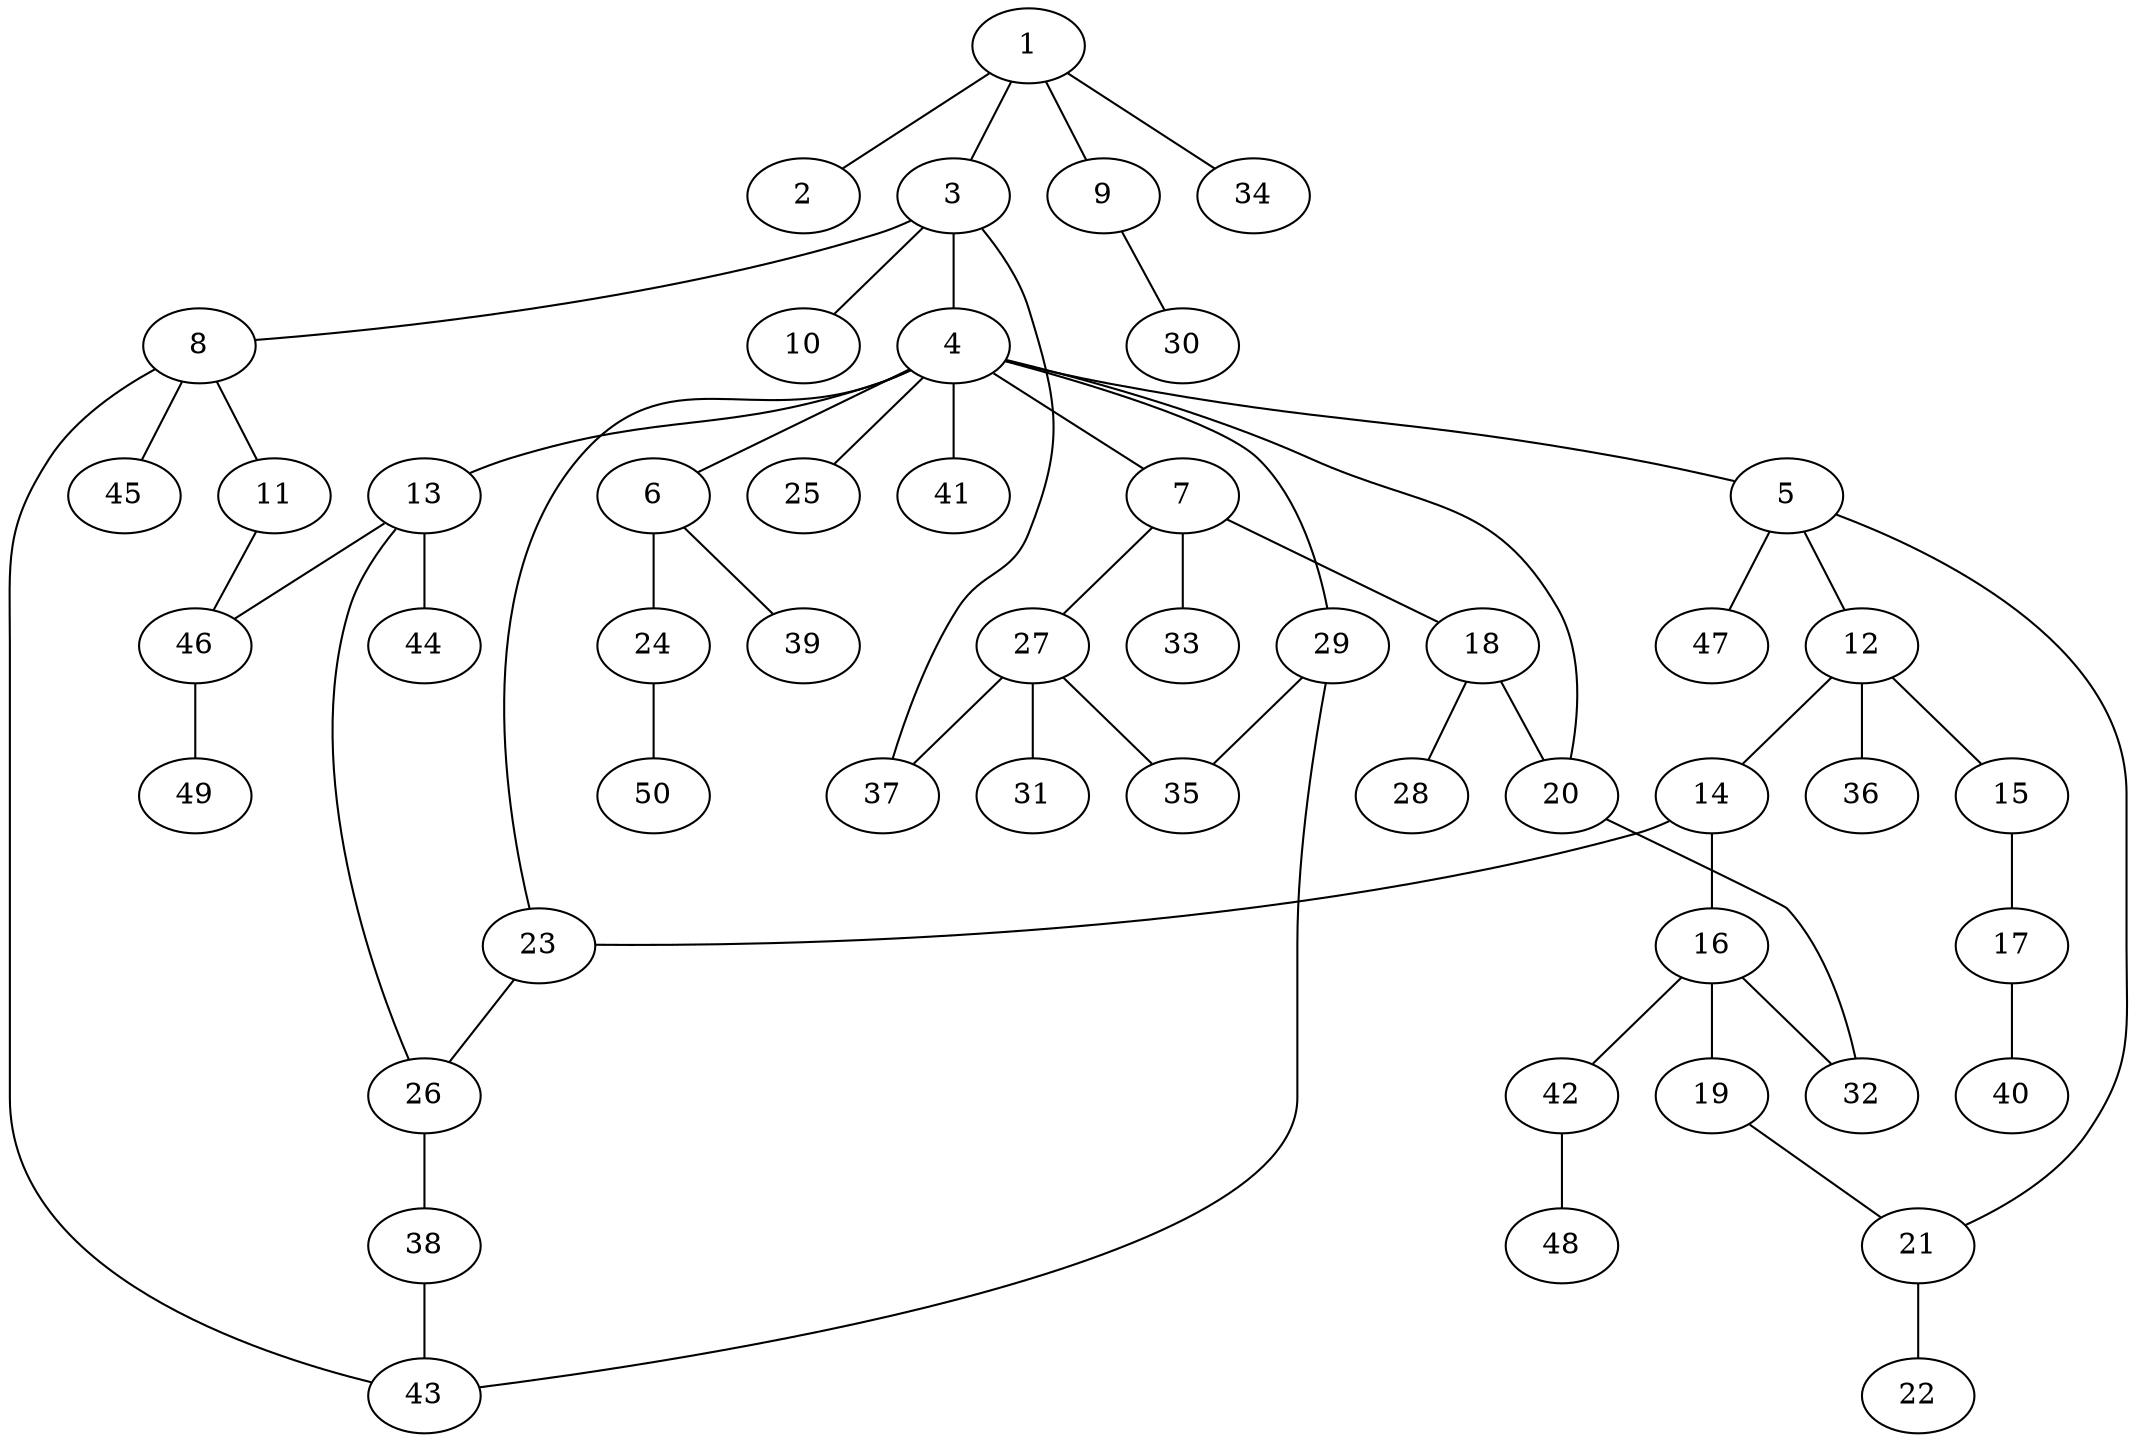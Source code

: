 graph graphname {1--2
1--3
1--9
1--34
3--4
3--8
3--10
3--37
4--5
4--6
4--7
4--13
4--20
4--23
4--25
4--29
4--41
5--12
5--21
5--47
6--24
6--39
7--18
7--27
7--33
8--11
8--43
8--45
9--30
11--46
12--14
12--15
12--36
13--26
13--44
13--46
14--16
14--23
15--17
16--19
16--32
16--42
17--40
18--20
18--28
19--21
20--32
21--22
23--26
24--50
26--38
27--31
27--35
27--37
29--35
29--43
38--43
42--48
46--49
}